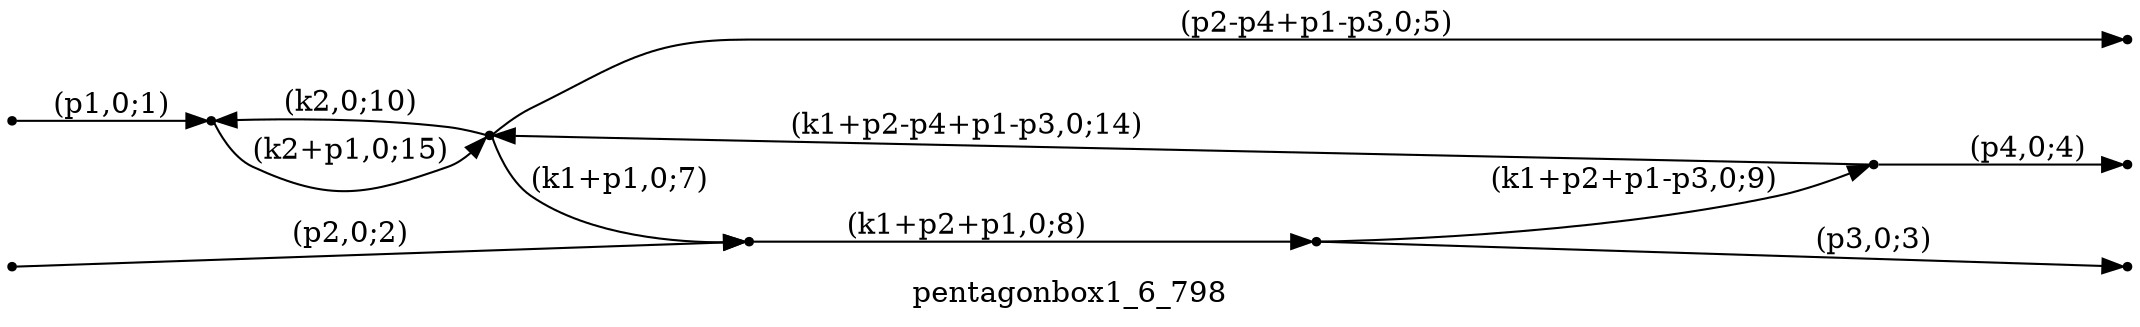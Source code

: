 digraph pentagonbox1_6_798 {
  label="pentagonbox1_6_798";
  rankdir="LR";
  subgraph edges {
    -1 -> 5 [label="(p1,0;1)"];
    -2 -> 1 [label="(p2,0;2)"];
    2 -> -3 [label="(p3,0;3)"];
    3 -> -4 [label="(p4,0;4)"];
    4 -> -5 [label="(p2-p4+p1-p3,0;5)"];
    4 -> 1 [label="(k1+p1,0;7)"];
    1 -> 2 [label="(k1+p2+p1,0;8)"];
    2 -> 3 [label="(k1+p2+p1-p3,0;9)"];
    4 -> 5 [label="(k2,0;10)"];
    3 -> 4 [label="(k1+p2-p4+p1-p3,0;14)"];
    5 -> 4 [label="(k2+p1,0;15)"];
  }
  subgraph incoming { rank="source"; -1; -2; }
  subgraph outgoing { rank="sink"; -3; -4; -5; }
-5 [shape=point];
-4 [shape=point];
-3 [shape=point];
-2 [shape=point];
-1 [shape=point];
1 [shape=point];
2 [shape=point];
3 [shape=point];
4 [shape=point];
5 [shape=point];
}

